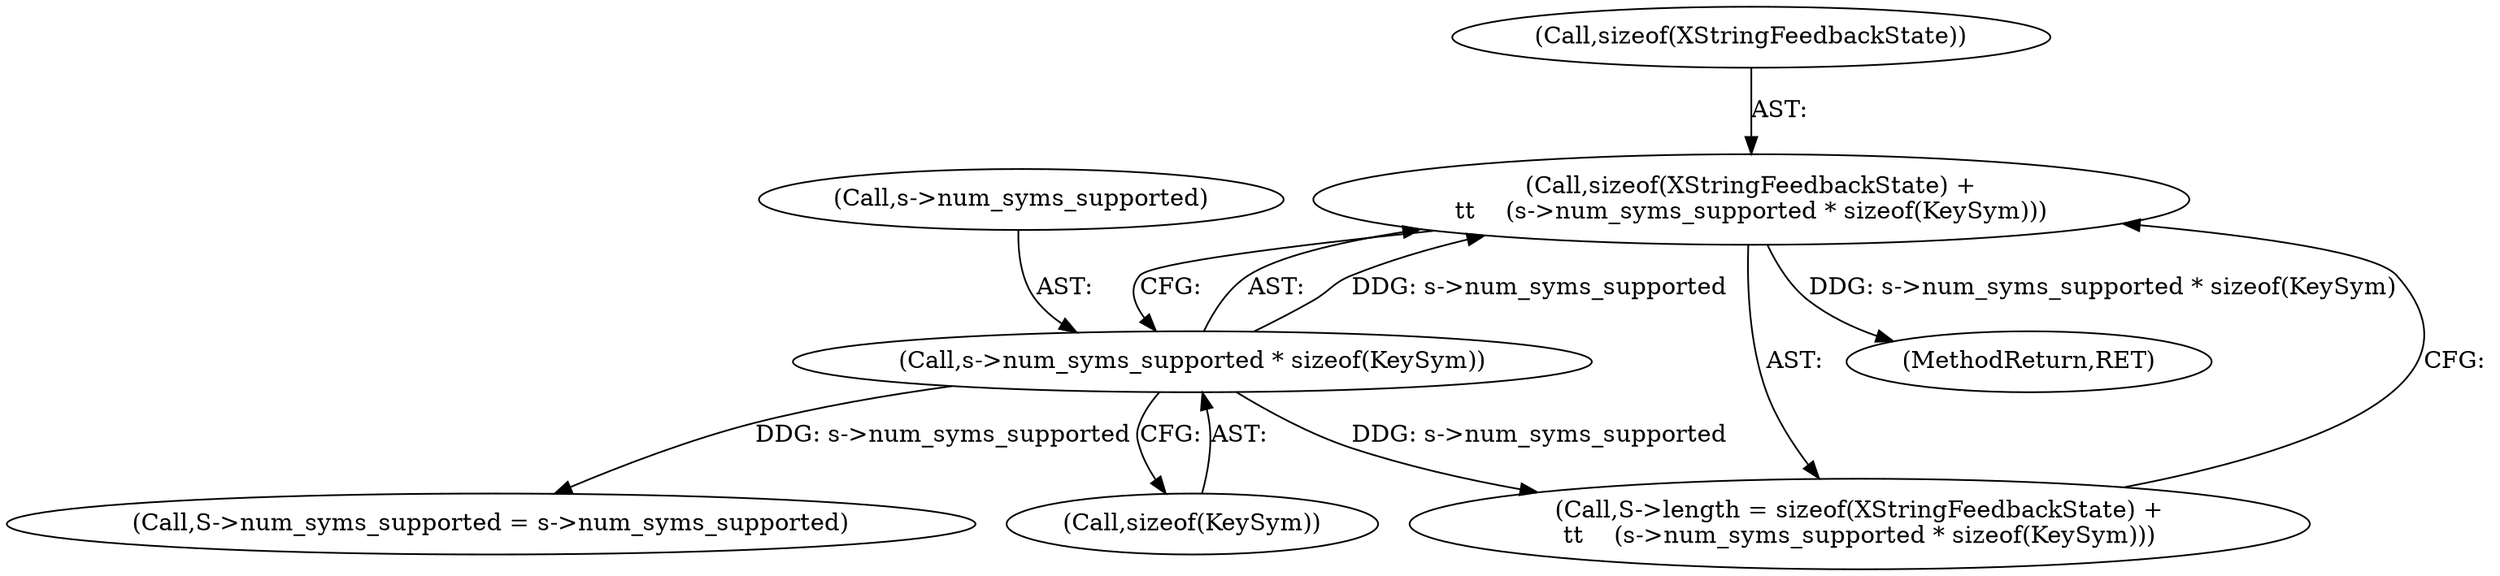 digraph "0_libXi_19a9cd607de73947fcfb104682f203ffe4e1f4e5_1@API" {
"1000593" [label="(Call,sizeof(XStringFeedbackState) +\n\t\t    (s->num_syms_supported * sizeof(KeySym)))"];
"1000596" [label="(Call,s->num_syms_supported * sizeof(KeySym))"];
"1000596" [label="(Call,s->num_syms_supported * sizeof(KeySym))"];
"1000616" [label="(Call,S->num_syms_supported = s->num_syms_supported)"];
"1000593" [label="(Call,sizeof(XStringFeedbackState) +\n\t\t    (s->num_syms_supported * sizeof(KeySym)))"];
"1000597" [label="(Call,s->num_syms_supported)"];
"1000589" [label="(Call,S->length = sizeof(XStringFeedbackState) +\n\t\t    (s->num_syms_supported * sizeof(KeySym)))"];
"1000600" [label="(Call,sizeof(KeySym))"];
"1000775" [label="(MethodReturn,RET)"];
"1000594" [label="(Call,sizeof(XStringFeedbackState))"];
"1000593" -> "1000589"  [label="AST: "];
"1000593" -> "1000596"  [label="CFG: "];
"1000594" -> "1000593"  [label="AST: "];
"1000596" -> "1000593"  [label="AST: "];
"1000589" -> "1000593"  [label="CFG: "];
"1000593" -> "1000775"  [label="DDG: s->num_syms_supported * sizeof(KeySym)"];
"1000596" -> "1000593"  [label="DDG: s->num_syms_supported"];
"1000596" -> "1000600"  [label="CFG: "];
"1000597" -> "1000596"  [label="AST: "];
"1000600" -> "1000596"  [label="AST: "];
"1000596" -> "1000589"  [label="DDG: s->num_syms_supported"];
"1000596" -> "1000616"  [label="DDG: s->num_syms_supported"];
}
